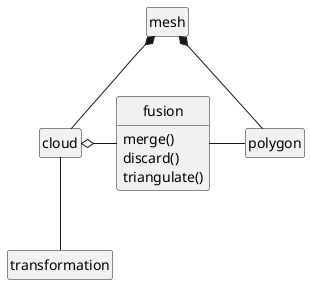 @startuml
	skinparam monochrome true
	skinparam shadowing false
	hide circle
	hide empty members

	class cloud{}
	class transformation{}

	class fusion{
		merge()
		discard()
		triangulate()
	}
	class mesh{}
	class polygon{}

	cloud -- transformation
	cloud o- fusion
	fusion - polygon
	mesh *-- polygon
	mesh *-- cloud

@enduml
